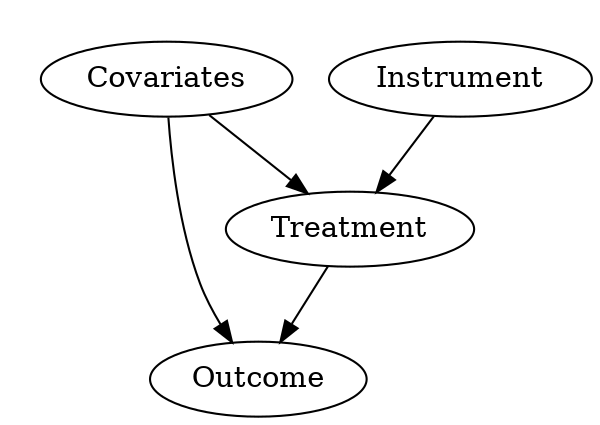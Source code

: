 // A simple causal graph with confounders
digraph "causal-graph" {
	edge [arrowsize=1]
	rank=same
	subgraph cluster_0 {
		color=white
		X [label=Covariates]
	}
	Y [label=Outcome]
	X -> Y
	subgraph cluster_1 {
		color=white
		T [label=Treatment]
	}
	T -> Y
	X -> T
	I [label=Instrument]
	I -> T
}
